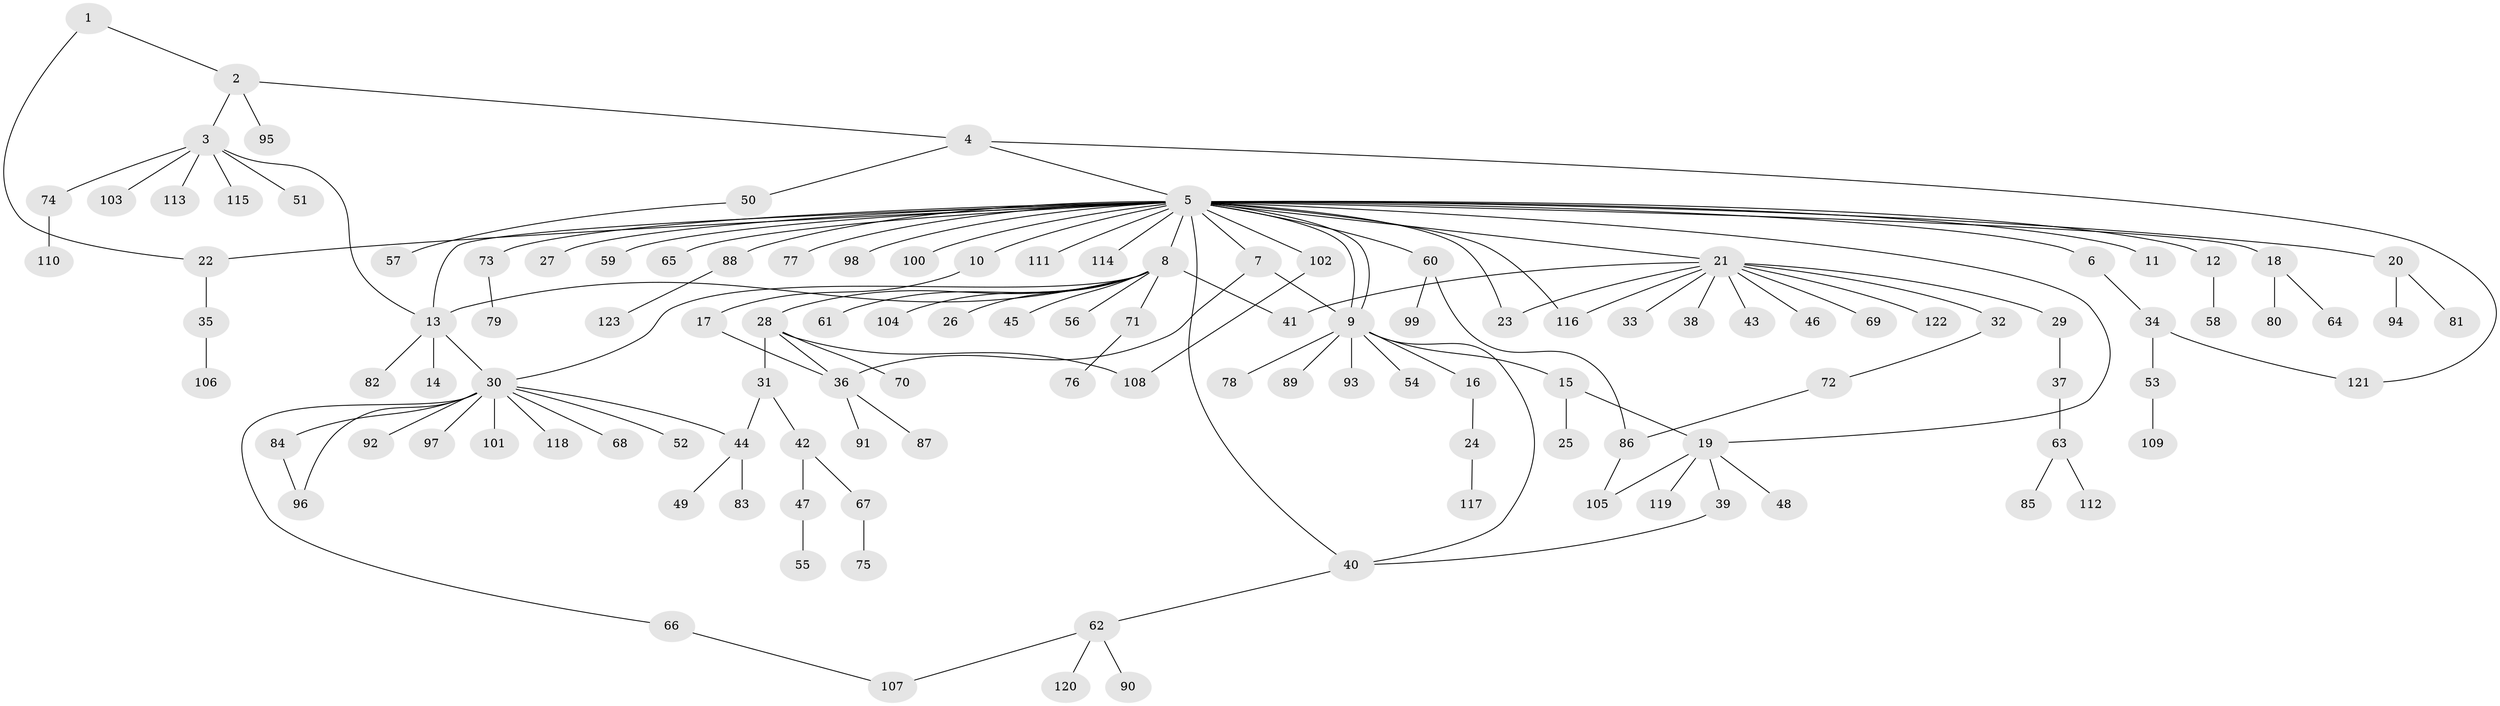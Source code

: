 // Generated by graph-tools (version 1.1) at 2025/26/03/09/25 03:26:02]
// undirected, 123 vertices, 143 edges
graph export_dot {
graph [start="1"]
  node [color=gray90,style=filled];
  1;
  2;
  3;
  4;
  5;
  6;
  7;
  8;
  9;
  10;
  11;
  12;
  13;
  14;
  15;
  16;
  17;
  18;
  19;
  20;
  21;
  22;
  23;
  24;
  25;
  26;
  27;
  28;
  29;
  30;
  31;
  32;
  33;
  34;
  35;
  36;
  37;
  38;
  39;
  40;
  41;
  42;
  43;
  44;
  45;
  46;
  47;
  48;
  49;
  50;
  51;
  52;
  53;
  54;
  55;
  56;
  57;
  58;
  59;
  60;
  61;
  62;
  63;
  64;
  65;
  66;
  67;
  68;
  69;
  70;
  71;
  72;
  73;
  74;
  75;
  76;
  77;
  78;
  79;
  80;
  81;
  82;
  83;
  84;
  85;
  86;
  87;
  88;
  89;
  90;
  91;
  92;
  93;
  94;
  95;
  96;
  97;
  98;
  99;
  100;
  101;
  102;
  103;
  104;
  105;
  106;
  107;
  108;
  109;
  110;
  111;
  112;
  113;
  114;
  115;
  116;
  117;
  118;
  119;
  120;
  121;
  122;
  123;
  1 -- 2;
  1 -- 22;
  2 -- 3;
  2 -- 4;
  2 -- 95;
  3 -- 13;
  3 -- 51;
  3 -- 74;
  3 -- 103;
  3 -- 113;
  3 -- 115;
  4 -- 5;
  4 -- 50;
  4 -- 121;
  5 -- 6;
  5 -- 7;
  5 -- 8;
  5 -- 9;
  5 -- 9;
  5 -- 10;
  5 -- 11;
  5 -- 12;
  5 -- 13;
  5 -- 18;
  5 -- 19;
  5 -- 20;
  5 -- 21;
  5 -- 22;
  5 -- 23;
  5 -- 27;
  5 -- 40;
  5 -- 59;
  5 -- 60;
  5 -- 65;
  5 -- 73;
  5 -- 77;
  5 -- 88;
  5 -- 98;
  5 -- 100;
  5 -- 102;
  5 -- 111;
  5 -- 114;
  5 -- 116;
  6 -- 34;
  7 -- 9;
  7 -- 36;
  8 -- 13;
  8 -- 26;
  8 -- 28;
  8 -- 30;
  8 -- 41;
  8 -- 45;
  8 -- 56;
  8 -- 61;
  8 -- 71;
  8 -- 104;
  9 -- 15;
  9 -- 16;
  9 -- 40;
  9 -- 54;
  9 -- 78;
  9 -- 89;
  9 -- 93;
  10 -- 17;
  12 -- 58;
  13 -- 14;
  13 -- 30;
  13 -- 82;
  15 -- 19;
  15 -- 25;
  16 -- 24;
  17 -- 36;
  18 -- 64;
  18 -- 80;
  19 -- 39;
  19 -- 48;
  19 -- 105;
  19 -- 119;
  20 -- 81;
  20 -- 94;
  21 -- 23;
  21 -- 29;
  21 -- 32;
  21 -- 33;
  21 -- 38;
  21 -- 41;
  21 -- 43;
  21 -- 46;
  21 -- 69;
  21 -- 116;
  21 -- 122;
  22 -- 35;
  24 -- 117;
  28 -- 31;
  28 -- 36;
  28 -- 70;
  28 -- 108;
  29 -- 37;
  30 -- 44;
  30 -- 52;
  30 -- 66;
  30 -- 68;
  30 -- 84;
  30 -- 92;
  30 -- 96;
  30 -- 97;
  30 -- 101;
  30 -- 118;
  31 -- 42;
  31 -- 44;
  32 -- 72;
  34 -- 53;
  34 -- 121;
  35 -- 106;
  36 -- 87;
  36 -- 91;
  37 -- 63;
  39 -- 40;
  40 -- 62;
  42 -- 47;
  42 -- 67;
  44 -- 49;
  44 -- 83;
  47 -- 55;
  50 -- 57;
  53 -- 109;
  60 -- 86;
  60 -- 99;
  62 -- 90;
  62 -- 107;
  62 -- 120;
  63 -- 85;
  63 -- 112;
  66 -- 107;
  67 -- 75;
  71 -- 76;
  72 -- 86;
  73 -- 79;
  74 -- 110;
  84 -- 96;
  86 -- 105;
  88 -- 123;
  102 -- 108;
}
